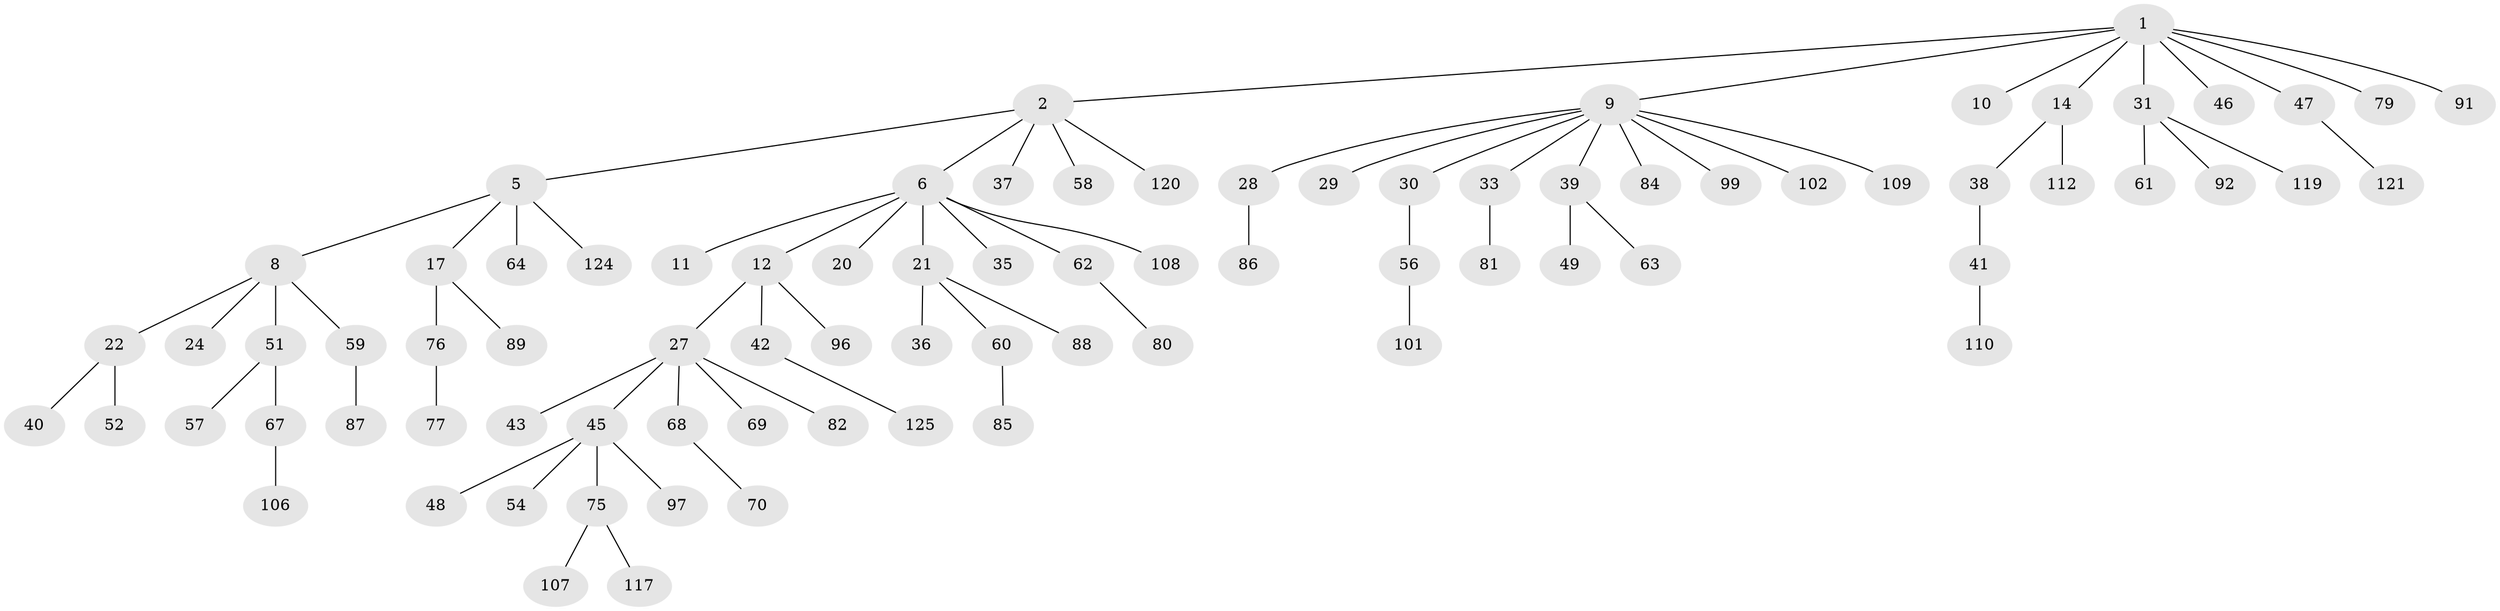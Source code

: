 // Generated by graph-tools (version 1.1) at 2025/52/02/27/25 19:52:11]
// undirected, 83 vertices, 82 edges
graph export_dot {
graph [start="1"]
  node [color=gray90,style=filled];
  1 [super="+4"];
  2 [super="+3"];
  5 [super="+7"];
  6;
  8 [super="+13"];
  9 [super="+16"];
  10 [super="+23"];
  11;
  12 [super="+19"];
  14 [super="+15"];
  17 [super="+18"];
  20;
  21 [super="+25"];
  22 [super="+26"];
  24;
  27 [super="+34"];
  28;
  29;
  30 [super="+32"];
  31 [super="+73"];
  33;
  35;
  36 [super="+55"];
  37;
  38;
  39;
  40;
  41 [super="+122"];
  42 [super="+44"];
  43 [super="+114"];
  45 [super="+53"];
  46 [super="+50"];
  47 [super="+65"];
  48;
  49 [super="+111"];
  51 [super="+78"];
  52;
  54 [super="+66"];
  56;
  57;
  58 [super="+74"];
  59 [super="+71"];
  60 [super="+72"];
  61;
  62 [super="+83"];
  63 [super="+98"];
  64;
  67 [super="+94"];
  68 [super="+116"];
  69;
  70;
  75 [super="+100"];
  76 [super="+103"];
  77;
  79;
  80;
  81 [super="+93"];
  82 [super="+90"];
  84;
  85;
  86;
  87 [super="+95"];
  88;
  89 [super="+105"];
  91;
  92;
  96;
  97;
  99 [super="+104"];
  101 [super="+115"];
  102;
  106 [super="+113"];
  107;
  108;
  109;
  110;
  112 [super="+118"];
  117;
  119 [super="+123"];
  120;
  121;
  124;
  125;
  1 -- 2;
  1 -- 46;
  1 -- 79;
  1 -- 91;
  1 -- 9;
  1 -- 10;
  1 -- 31;
  1 -- 14;
  1 -- 47;
  2 -- 6;
  2 -- 37;
  2 -- 120;
  2 -- 58;
  2 -- 5;
  5 -- 17;
  5 -- 8;
  5 -- 64;
  5 -- 124;
  6 -- 11;
  6 -- 12;
  6 -- 20;
  6 -- 21;
  6 -- 35;
  6 -- 62;
  6 -- 108;
  8 -- 22;
  8 -- 24;
  8 -- 51;
  8 -- 59;
  9 -- 28;
  9 -- 33;
  9 -- 39;
  9 -- 84;
  9 -- 99;
  9 -- 102;
  9 -- 109;
  9 -- 29;
  9 -- 30;
  12 -- 27;
  12 -- 96;
  12 -- 42;
  14 -- 38;
  14 -- 112;
  17 -- 76;
  17 -- 89;
  21 -- 36;
  21 -- 88;
  21 -- 60;
  22 -- 40;
  22 -- 52;
  27 -- 45;
  27 -- 68;
  27 -- 69;
  27 -- 43;
  27 -- 82;
  28 -- 86;
  30 -- 56;
  31 -- 61;
  31 -- 119;
  31 -- 92;
  33 -- 81;
  38 -- 41;
  39 -- 49;
  39 -- 63;
  41 -- 110;
  42 -- 125;
  45 -- 48;
  45 -- 54;
  45 -- 75;
  45 -- 97;
  47 -- 121;
  51 -- 57;
  51 -- 67;
  56 -- 101;
  59 -- 87;
  60 -- 85;
  62 -- 80;
  67 -- 106;
  68 -- 70;
  75 -- 107;
  75 -- 117;
  76 -- 77;
}
